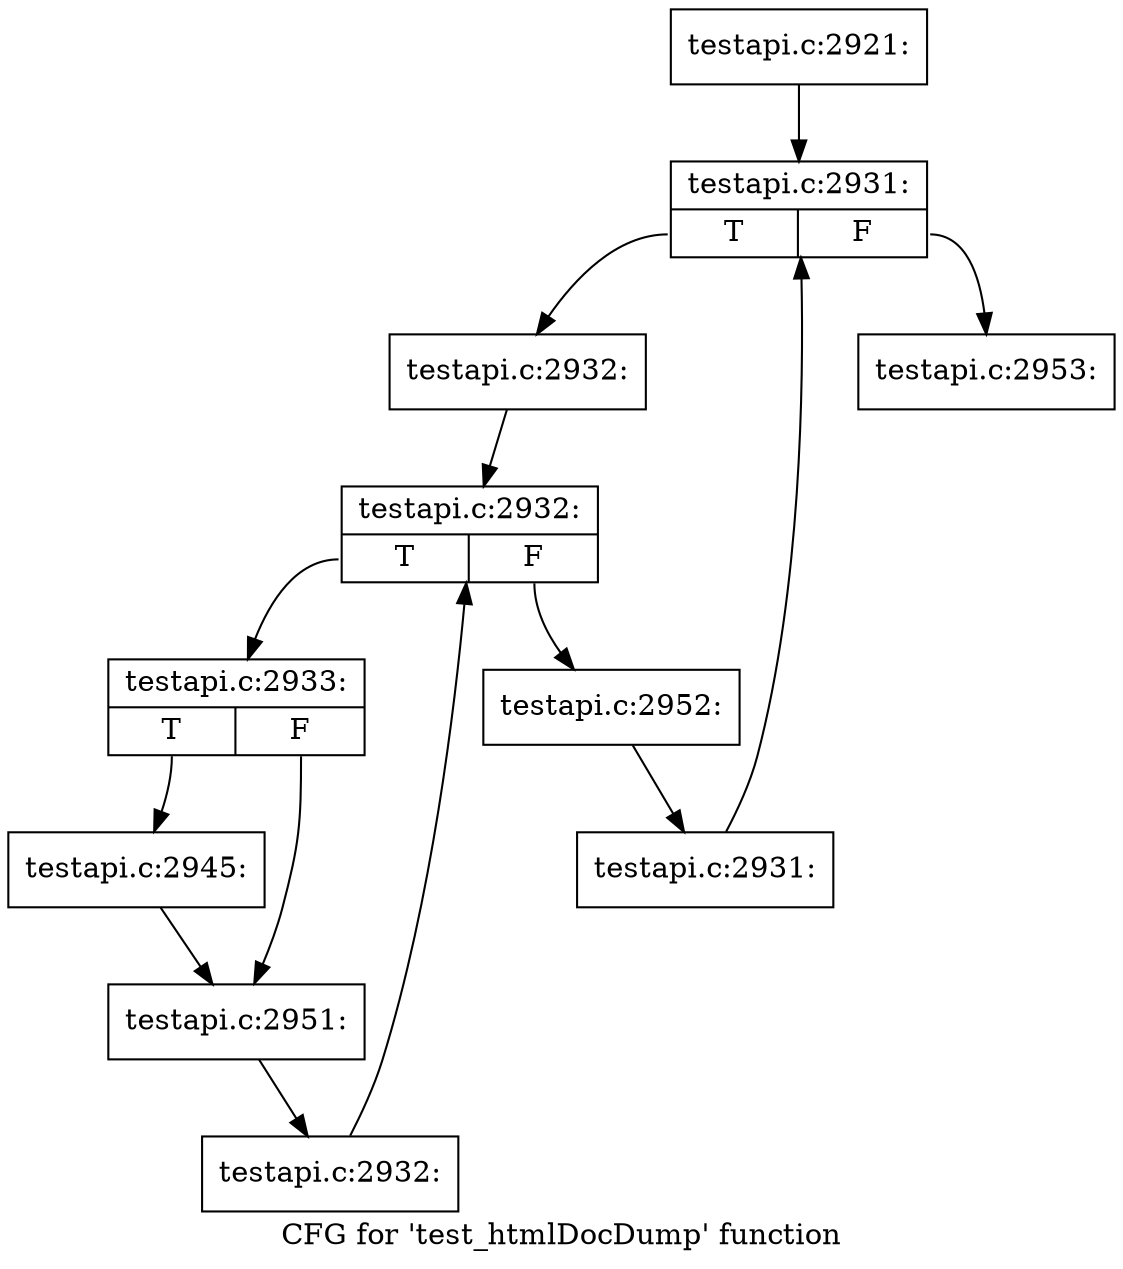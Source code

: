 digraph "CFG for 'test_htmlDocDump' function" {
	label="CFG for 'test_htmlDocDump' function";

	Node0x4198370 [shape=record,label="{testapi.c:2921:}"];
	Node0x4198370 -> Node0x41a4110;
	Node0x41a4110 [shape=record,label="{testapi.c:2931:|{<s0>T|<s1>F}}"];
	Node0x41a4110:s0 -> Node0x41a43f0;
	Node0x41a4110:s1 -> Node0x41a3f70;
	Node0x41a43f0 [shape=record,label="{testapi.c:2932:}"];
	Node0x41a43f0 -> Node0x41a47e0;
	Node0x41a47e0 [shape=record,label="{testapi.c:2932:|{<s0>T|<s1>F}}"];
	Node0x41a47e0:s0 -> Node0x41a4a60;
	Node0x41a47e0:s1 -> Node0x41a46c0;
	Node0x41a4a60 [shape=record,label="{testapi.c:2933:|{<s0>T|<s1>F}}"];
	Node0x41a4a60:s0 -> Node0x41a5a60;
	Node0x41a4a60:s1 -> Node0x41a6a10;
	Node0x41a5a60 [shape=record,label="{testapi.c:2945:}"];
	Node0x41a5a60 -> Node0x41a6a10;
	Node0x41a6a10 [shape=record,label="{testapi.c:2951:}"];
	Node0x41a6a10 -> Node0x41a49d0;
	Node0x41a49d0 [shape=record,label="{testapi.c:2932:}"];
	Node0x41a49d0 -> Node0x41a47e0;
	Node0x41a46c0 [shape=record,label="{testapi.c:2952:}"];
	Node0x41a46c0 -> Node0x41a4360;
	Node0x41a4360 [shape=record,label="{testapi.c:2931:}"];
	Node0x41a4360 -> Node0x41a4110;
	Node0x41a3f70 [shape=record,label="{testapi.c:2953:}"];
}
